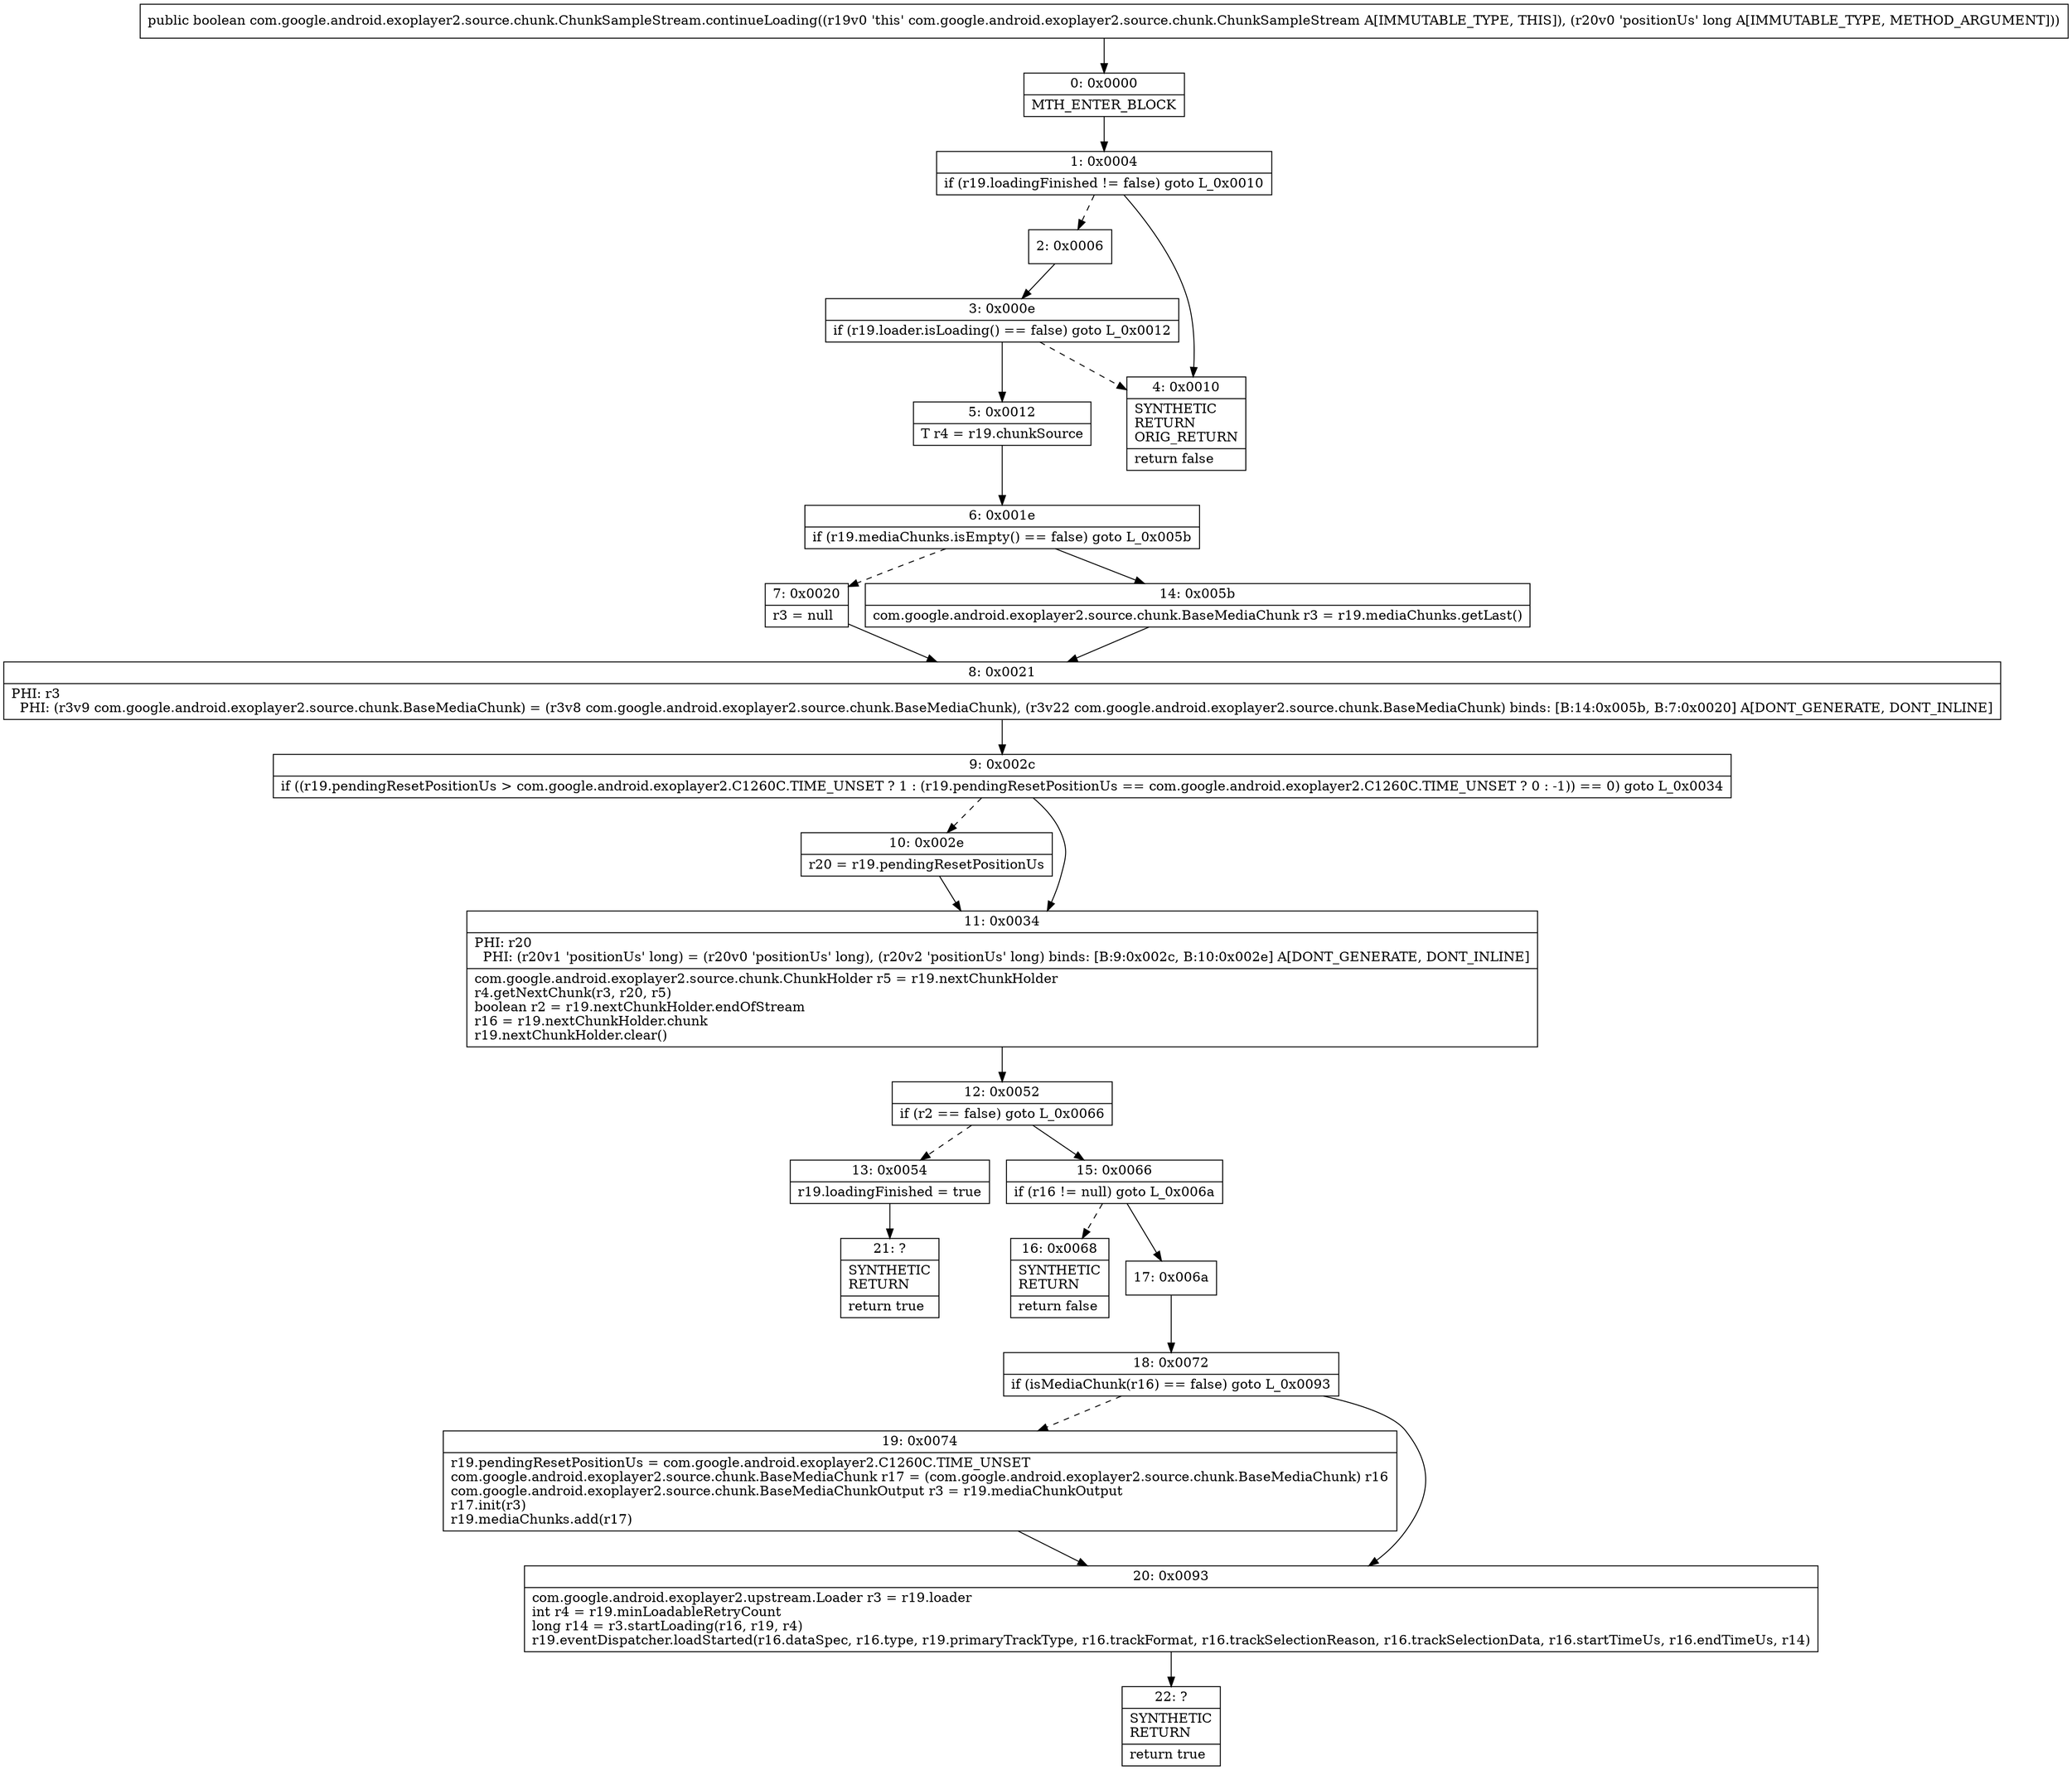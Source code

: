 digraph "CFG forcom.google.android.exoplayer2.source.chunk.ChunkSampleStream.continueLoading(J)Z" {
Node_0 [shape=record,label="{0\:\ 0x0000|MTH_ENTER_BLOCK\l}"];
Node_1 [shape=record,label="{1\:\ 0x0004|if (r19.loadingFinished != false) goto L_0x0010\l}"];
Node_2 [shape=record,label="{2\:\ 0x0006}"];
Node_3 [shape=record,label="{3\:\ 0x000e|if (r19.loader.isLoading() == false) goto L_0x0012\l}"];
Node_4 [shape=record,label="{4\:\ 0x0010|SYNTHETIC\lRETURN\lORIG_RETURN\l|return false\l}"];
Node_5 [shape=record,label="{5\:\ 0x0012|T r4 = r19.chunkSource\l}"];
Node_6 [shape=record,label="{6\:\ 0x001e|if (r19.mediaChunks.isEmpty() == false) goto L_0x005b\l}"];
Node_7 [shape=record,label="{7\:\ 0x0020|r3 = null\l}"];
Node_8 [shape=record,label="{8\:\ 0x0021|PHI: r3 \l  PHI: (r3v9 com.google.android.exoplayer2.source.chunk.BaseMediaChunk) = (r3v8 com.google.android.exoplayer2.source.chunk.BaseMediaChunk), (r3v22 com.google.android.exoplayer2.source.chunk.BaseMediaChunk) binds: [B:14:0x005b, B:7:0x0020] A[DONT_GENERATE, DONT_INLINE]\l}"];
Node_9 [shape=record,label="{9\:\ 0x002c|if ((r19.pendingResetPositionUs \> com.google.android.exoplayer2.C1260C.TIME_UNSET ? 1 : (r19.pendingResetPositionUs == com.google.android.exoplayer2.C1260C.TIME_UNSET ? 0 : \-1)) == 0) goto L_0x0034\l}"];
Node_10 [shape=record,label="{10\:\ 0x002e|r20 = r19.pendingResetPositionUs\l}"];
Node_11 [shape=record,label="{11\:\ 0x0034|PHI: r20 \l  PHI: (r20v1 'positionUs' long) = (r20v0 'positionUs' long), (r20v2 'positionUs' long) binds: [B:9:0x002c, B:10:0x002e] A[DONT_GENERATE, DONT_INLINE]\l|com.google.android.exoplayer2.source.chunk.ChunkHolder r5 = r19.nextChunkHolder\lr4.getNextChunk(r3, r20, r5)\lboolean r2 = r19.nextChunkHolder.endOfStream\lr16 = r19.nextChunkHolder.chunk\lr19.nextChunkHolder.clear()\l}"];
Node_12 [shape=record,label="{12\:\ 0x0052|if (r2 == false) goto L_0x0066\l}"];
Node_13 [shape=record,label="{13\:\ 0x0054|r19.loadingFinished = true\l}"];
Node_14 [shape=record,label="{14\:\ 0x005b|com.google.android.exoplayer2.source.chunk.BaseMediaChunk r3 = r19.mediaChunks.getLast()\l}"];
Node_15 [shape=record,label="{15\:\ 0x0066|if (r16 != null) goto L_0x006a\l}"];
Node_16 [shape=record,label="{16\:\ 0x0068|SYNTHETIC\lRETURN\l|return false\l}"];
Node_17 [shape=record,label="{17\:\ 0x006a}"];
Node_18 [shape=record,label="{18\:\ 0x0072|if (isMediaChunk(r16) == false) goto L_0x0093\l}"];
Node_19 [shape=record,label="{19\:\ 0x0074|r19.pendingResetPositionUs = com.google.android.exoplayer2.C1260C.TIME_UNSET\lcom.google.android.exoplayer2.source.chunk.BaseMediaChunk r17 = (com.google.android.exoplayer2.source.chunk.BaseMediaChunk) r16\lcom.google.android.exoplayer2.source.chunk.BaseMediaChunkOutput r3 = r19.mediaChunkOutput\lr17.init(r3)\lr19.mediaChunks.add(r17)\l}"];
Node_20 [shape=record,label="{20\:\ 0x0093|com.google.android.exoplayer2.upstream.Loader r3 = r19.loader\lint r4 = r19.minLoadableRetryCount\llong r14 = r3.startLoading(r16, r19, r4)\lr19.eventDispatcher.loadStarted(r16.dataSpec, r16.type, r19.primaryTrackType, r16.trackFormat, r16.trackSelectionReason, r16.trackSelectionData, r16.startTimeUs, r16.endTimeUs, r14)\l}"];
Node_21 [shape=record,label="{21\:\ ?|SYNTHETIC\lRETURN\l|return true\l}"];
Node_22 [shape=record,label="{22\:\ ?|SYNTHETIC\lRETURN\l|return true\l}"];
MethodNode[shape=record,label="{public boolean com.google.android.exoplayer2.source.chunk.ChunkSampleStream.continueLoading((r19v0 'this' com.google.android.exoplayer2.source.chunk.ChunkSampleStream A[IMMUTABLE_TYPE, THIS]), (r20v0 'positionUs' long A[IMMUTABLE_TYPE, METHOD_ARGUMENT])) }"];
MethodNode -> Node_0;
Node_0 -> Node_1;
Node_1 -> Node_2[style=dashed];
Node_1 -> Node_4;
Node_2 -> Node_3;
Node_3 -> Node_4[style=dashed];
Node_3 -> Node_5;
Node_5 -> Node_6;
Node_6 -> Node_7[style=dashed];
Node_6 -> Node_14;
Node_7 -> Node_8;
Node_8 -> Node_9;
Node_9 -> Node_10[style=dashed];
Node_9 -> Node_11;
Node_10 -> Node_11;
Node_11 -> Node_12;
Node_12 -> Node_13[style=dashed];
Node_12 -> Node_15;
Node_13 -> Node_21;
Node_14 -> Node_8;
Node_15 -> Node_16[style=dashed];
Node_15 -> Node_17;
Node_17 -> Node_18;
Node_18 -> Node_19[style=dashed];
Node_18 -> Node_20;
Node_19 -> Node_20;
Node_20 -> Node_22;
}

